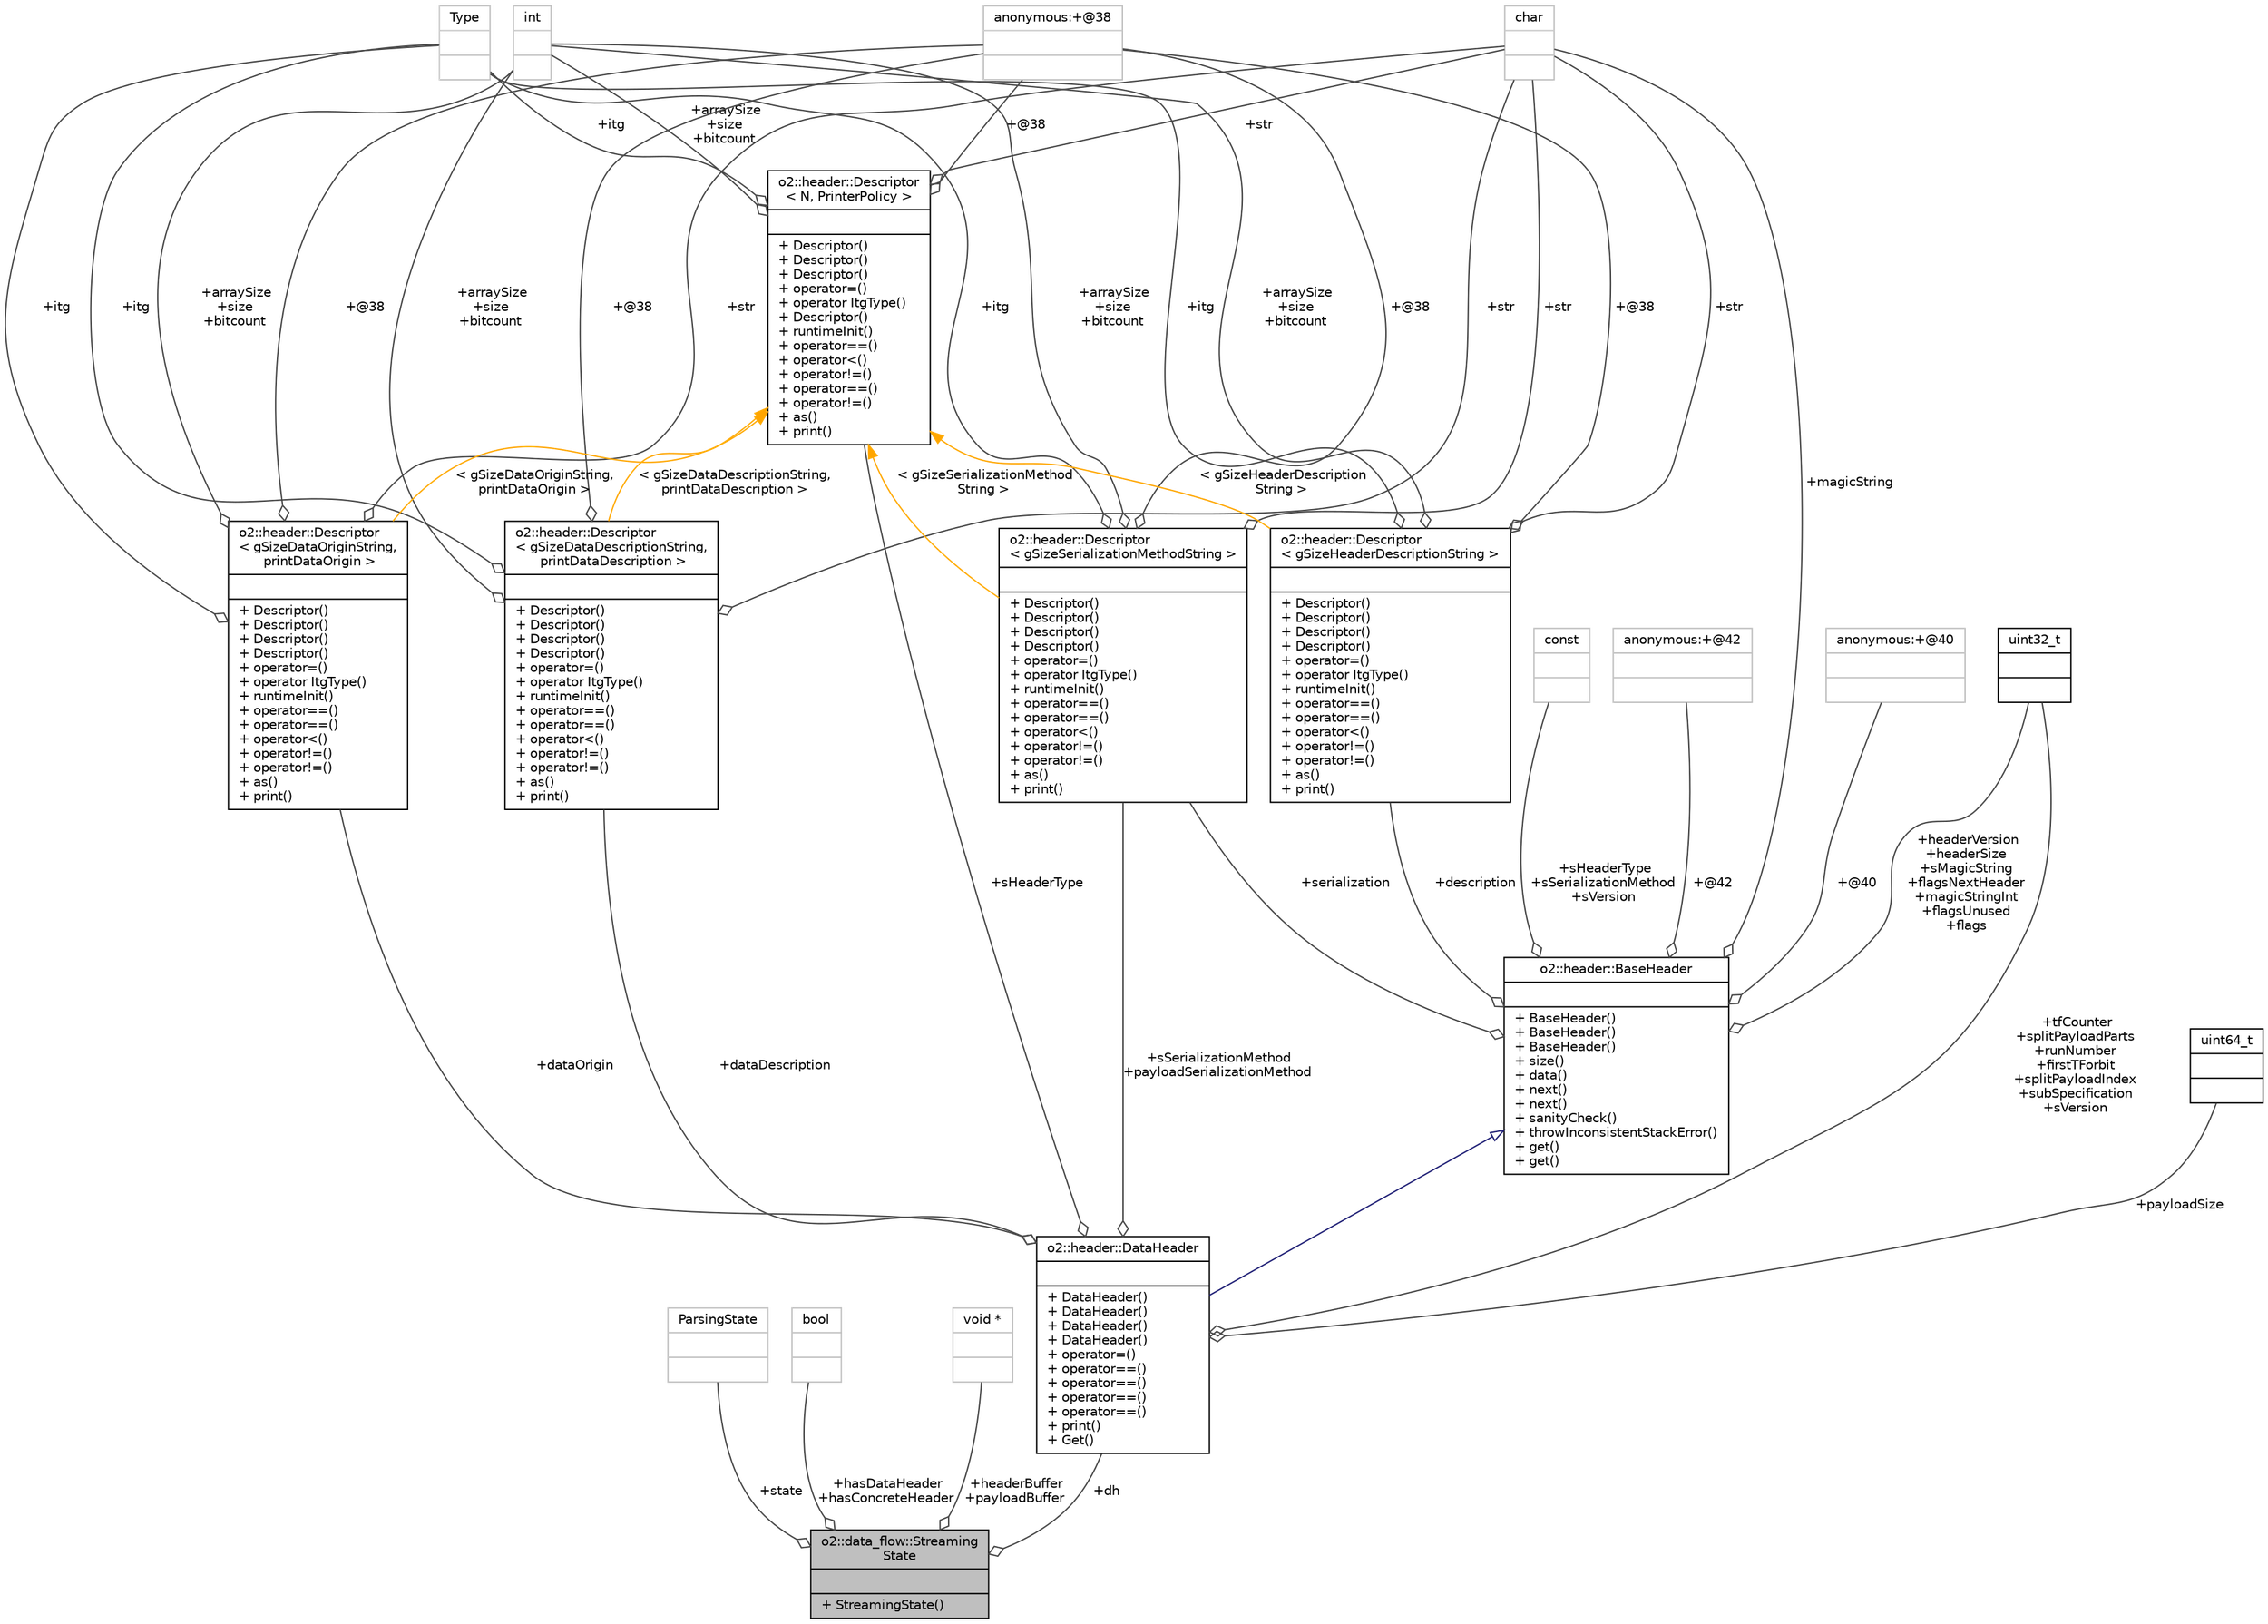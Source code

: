 digraph "o2::data_flow::StreamingState"
{
 // INTERACTIVE_SVG=YES
  bgcolor="transparent";
  edge [fontname="Helvetica",fontsize="10",labelfontname="Helvetica",labelfontsize="10"];
  node [fontname="Helvetica",fontsize="10",shape=record];
  Node1 [label="{o2::data_flow::Streaming\lState\n||+ StreamingState()\l}",height=0.2,width=0.4,color="black", fillcolor="grey75", style="filled", fontcolor="black"];
  Node2 -> Node1 [color="grey25",fontsize="10",style="solid",label=" +state" ,arrowhead="odiamond",fontname="Helvetica"];
  Node2 [label="{ParsingState\n||}",height=0.2,width=0.4,color="grey75"];
  Node3 -> Node1 [color="grey25",fontsize="10",style="solid",label=" +hasDataHeader\n+hasConcreteHeader" ,arrowhead="odiamond",fontname="Helvetica"];
  Node3 [label="{bool\n||}",height=0.2,width=0.4,color="grey75"];
  Node4 -> Node1 [color="grey25",fontsize="10",style="solid",label=" +headerBuffer\n+payloadBuffer" ,arrowhead="odiamond",fontname="Helvetica"];
  Node4 [label="{void *\n||}",height=0.2,width=0.4,color="grey75"];
  Node5 -> Node1 [color="grey25",fontsize="10",style="solid",label=" +dh" ,arrowhead="odiamond",fontname="Helvetica"];
  Node5 [label="{o2::header::DataHeader\n||+ DataHeader()\l+ DataHeader()\l+ DataHeader()\l+ DataHeader()\l+ operator=()\l+ operator==()\l+ operator==()\l+ operator==()\l+ operator==()\l+ print()\l+ Get()\l}",height=0.2,width=0.4,color="black",URL="$db/d87/structo2_1_1header_1_1DataHeader.html",tooltip="the main header struct "];
  Node6 -> Node5 [dir="back",color="midnightblue",fontsize="10",style="solid",arrowtail="onormal",fontname="Helvetica"];
  Node6 [label="{o2::header::BaseHeader\n||+ BaseHeader()\l+ BaseHeader()\l+ BaseHeader()\l+ size()\l+ data()\l+ next()\l+ next()\l+ sanityCheck()\l+ throwInconsistentStackError()\l+ get()\l+ get()\l}",height=0.2,width=0.4,color="black",URL="$d8/dbd/structo2_1_1header_1_1BaseHeader.html",tooltip="the base header struct Every header type must begin (i.e. derive) with this. Don&#39;t use this struct di..."];
  Node7 -> Node6 [color="grey25",fontsize="10",style="solid",label=" +description" ,arrowhead="odiamond",fontname="Helvetica"];
  Node7 [label="{o2::header::Descriptor\l\< gSizeHeaderDescriptionString \>\n||+ Descriptor()\l+ Descriptor()\l+ Descriptor()\l+ Descriptor()\l+ operator=()\l+ operator ItgType()\l+ runtimeInit()\l+ operator==()\l+ operator==()\l+ operator\<()\l+ operator!=()\l+ operator!=()\l+ as()\l+ print()\l}",height=0.2,width=0.4,color="black",URL="$d9/db3/structo2_1_1header_1_1Descriptor.html"];
  Node8 -> Node7 [color="grey25",fontsize="10",style="solid",label=" +itg" ,arrowhead="odiamond",fontname="Helvetica"];
  Node8 [label="{Type\n||}",height=0.2,width=0.4,color="grey75"];
  Node9 -> Node7 [color="grey25",fontsize="10",style="solid",label=" +str" ,arrowhead="odiamond",fontname="Helvetica"];
  Node9 [label="{char\n||}",height=0.2,width=0.4,color="grey75"];
  Node10 -> Node7 [color="grey25",fontsize="10",style="solid",label=" +arraySize\n+size\n+bitcount" ,arrowhead="odiamond",fontname="Helvetica"];
  Node10 [label="{int\n||}",height=0.2,width=0.4,color="grey75"];
  Node11 -> Node7 [color="grey25",fontsize="10",style="solid",label=" +@38" ,arrowhead="odiamond",fontname="Helvetica"];
  Node11 [label="{anonymous:+@38\n||}",height=0.2,width=0.4,color="grey75"];
  Node12 -> Node7 [dir="back",color="orange",fontsize="10",style="solid",label=" \< gSizeHeaderDescription\lString \>" ,fontname="Helvetica"];
  Node12 [label="{o2::header::Descriptor\l\< N, PrinterPolicy \>\n||+ Descriptor()\l+ Descriptor()\l+ Descriptor()\l+ operator=()\l+ operator ItgType()\l+ Descriptor()\l+ runtimeInit()\l+ operator==()\l+ operator\<()\l+ operator!=()\l+ operator==()\l+ operator!=()\l+ as()\l+ print()\l}",height=0.2,width=0.4,color="black",URL="$d9/db3/structo2_1_1header_1_1Descriptor.html"];
  Node8 -> Node12 [color="grey25",fontsize="10",style="solid",label=" +itg" ,arrowhead="odiamond",fontname="Helvetica"];
  Node9 -> Node12 [color="grey25",fontsize="10",style="solid",label=" +str" ,arrowhead="odiamond",fontname="Helvetica"];
  Node10 -> Node12 [color="grey25",fontsize="10",style="solid",label=" +arraySize\n+size\n+bitcount" ,arrowhead="odiamond",fontname="Helvetica"];
  Node11 -> Node12 [color="grey25",fontsize="10",style="solid",label=" +@38" ,arrowhead="odiamond",fontname="Helvetica"];
  Node9 -> Node6 [color="grey25",fontsize="10",style="solid",label=" +magicString" ,arrowhead="odiamond",fontname="Helvetica"];
  Node13 -> Node6 [color="grey25",fontsize="10",style="solid",label=" +@40" ,arrowhead="odiamond",fontname="Helvetica"];
  Node13 [label="{anonymous:+@40\n||}",height=0.2,width=0.4,color="grey75"];
  Node14 -> Node6 [color="grey25",fontsize="10",style="solid",label=" +serialization" ,arrowhead="odiamond",fontname="Helvetica"];
  Node14 [label="{o2::header::Descriptor\l\< gSizeSerializationMethodString \>\n||+ Descriptor()\l+ Descriptor()\l+ Descriptor()\l+ Descriptor()\l+ operator=()\l+ operator ItgType()\l+ runtimeInit()\l+ operator==()\l+ operator==()\l+ operator\<()\l+ operator!=()\l+ operator!=()\l+ as()\l+ print()\l}",height=0.2,width=0.4,color="black",URL="$d9/db3/structo2_1_1header_1_1Descriptor.html"];
  Node8 -> Node14 [color="grey25",fontsize="10",style="solid",label=" +itg" ,arrowhead="odiamond",fontname="Helvetica"];
  Node9 -> Node14 [color="grey25",fontsize="10",style="solid",label=" +str" ,arrowhead="odiamond",fontname="Helvetica"];
  Node10 -> Node14 [color="grey25",fontsize="10",style="solid",label=" +arraySize\n+size\n+bitcount" ,arrowhead="odiamond",fontname="Helvetica"];
  Node11 -> Node14 [color="grey25",fontsize="10",style="solid",label=" +@38" ,arrowhead="odiamond",fontname="Helvetica"];
  Node12 -> Node14 [dir="back",color="orange",fontsize="10",style="solid",label=" \< gSizeSerializationMethod\lString \>" ,fontname="Helvetica"];
  Node15 -> Node6 [color="grey25",fontsize="10",style="solid",label=" +headerVersion\n+headerSize\n+sMagicString\n+flagsNextHeader\n+magicStringInt\n+flagsUnused\n+flags" ,arrowhead="odiamond",fontname="Helvetica"];
  Node15 [label="{uint32_t\n||}",height=0.2,width=0.4,color="black",URL="$d3/d87/classuint32__t.html"];
  Node16 -> Node6 [color="grey25",fontsize="10",style="solid",label=" +sHeaderType\n+sSerializationMethod\n+sVersion" ,arrowhead="odiamond",fontname="Helvetica"];
  Node16 [label="{const\n||}",height=0.2,width=0.4,color="grey75"];
  Node17 -> Node6 [color="grey25",fontsize="10",style="solid",label=" +@42" ,arrowhead="odiamond",fontname="Helvetica"];
  Node17 [label="{anonymous:+@42\n||}",height=0.2,width=0.4,color="grey75"];
  Node18 -> Node5 [color="grey25",fontsize="10",style="solid",label=" +payloadSize" ,arrowhead="odiamond",fontname="Helvetica"];
  Node18 [label="{uint64_t\n||}",height=0.2,width=0.4,color="black",URL="$d6/d30/classuint64__t.html"];
  Node19 -> Node5 [color="grey25",fontsize="10",style="solid",label=" +dataOrigin" ,arrowhead="odiamond",fontname="Helvetica"];
  Node19 [label="{o2::header::Descriptor\l\< gSizeDataOriginString,\l printDataOrigin \>\n||+ Descriptor()\l+ Descriptor()\l+ Descriptor()\l+ Descriptor()\l+ operator=()\l+ operator ItgType()\l+ runtimeInit()\l+ operator==()\l+ operator==()\l+ operator\<()\l+ operator!=()\l+ operator!=()\l+ as()\l+ print()\l}",height=0.2,width=0.4,color="black",URL="$d9/db3/structo2_1_1header_1_1Descriptor.html"];
  Node8 -> Node19 [color="grey25",fontsize="10",style="solid",label=" +itg" ,arrowhead="odiamond",fontname="Helvetica"];
  Node9 -> Node19 [color="grey25",fontsize="10",style="solid",label=" +str" ,arrowhead="odiamond",fontname="Helvetica"];
  Node10 -> Node19 [color="grey25",fontsize="10",style="solid",label=" +arraySize\n+size\n+bitcount" ,arrowhead="odiamond",fontname="Helvetica"];
  Node11 -> Node19 [color="grey25",fontsize="10",style="solid",label=" +@38" ,arrowhead="odiamond",fontname="Helvetica"];
  Node12 -> Node19 [dir="back",color="orange",fontsize="10",style="solid",label=" \< gSizeDataOriginString,\l printDataOrigin \>" ,fontname="Helvetica"];
  Node20 -> Node5 [color="grey25",fontsize="10",style="solid",label=" +dataDescription" ,arrowhead="odiamond",fontname="Helvetica"];
  Node20 [label="{o2::header::Descriptor\l\< gSizeDataDescriptionString,\l printDataDescription \>\n||+ Descriptor()\l+ Descriptor()\l+ Descriptor()\l+ Descriptor()\l+ operator=()\l+ operator ItgType()\l+ runtimeInit()\l+ operator==()\l+ operator==()\l+ operator\<()\l+ operator!=()\l+ operator!=()\l+ as()\l+ print()\l}",height=0.2,width=0.4,color="black",URL="$d9/db3/structo2_1_1header_1_1Descriptor.html"];
  Node8 -> Node20 [color="grey25",fontsize="10",style="solid",label=" +itg" ,arrowhead="odiamond",fontname="Helvetica"];
  Node9 -> Node20 [color="grey25",fontsize="10",style="solid",label=" +str" ,arrowhead="odiamond",fontname="Helvetica"];
  Node10 -> Node20 [color="grey25",fontsize="10",style="solid",label=" +arraySize\n+size\n+bitcount" ,arrowhead="odiamond",fontname="Helvetica"];
  Node11 -> Node20 [color="grey25",fontsize="10",style="solid",label=" +@38" ,arrowhead="odiamond",fontname="Helvetica"];
  Node12 -> Node20 [dir="back",color="orange",fontsize="10",style="solid",label=" \< gSizeDataDescriptionString,\l printDataDescription \>" ,fontname="Helvetica"];
  Node14 -> Node5 [color="grey25",fontsize="10",style="solid",label=" +sSerializationMethod\n+payloadSerializationMethod" ,arrowhead="odiamond",fontname="Helvetica"];
  Node15 -> Node5 [color="grey25",fontsize="10",style="solid",label=" +tfCounter\n+splitPayloadParts\n+runNumber\n+firstTForbit\n+splitPayloadIndex\n+subSpecification\n+sVersion" ,arrowhead="odiamond",fontname="Helvetica"];
  Node12 -> Node5 [color="grey25",fontsize="10",style="solid",label=" +sHeaderType" ,arrowhead="odiamond",fontname="Helvetica"];
}
